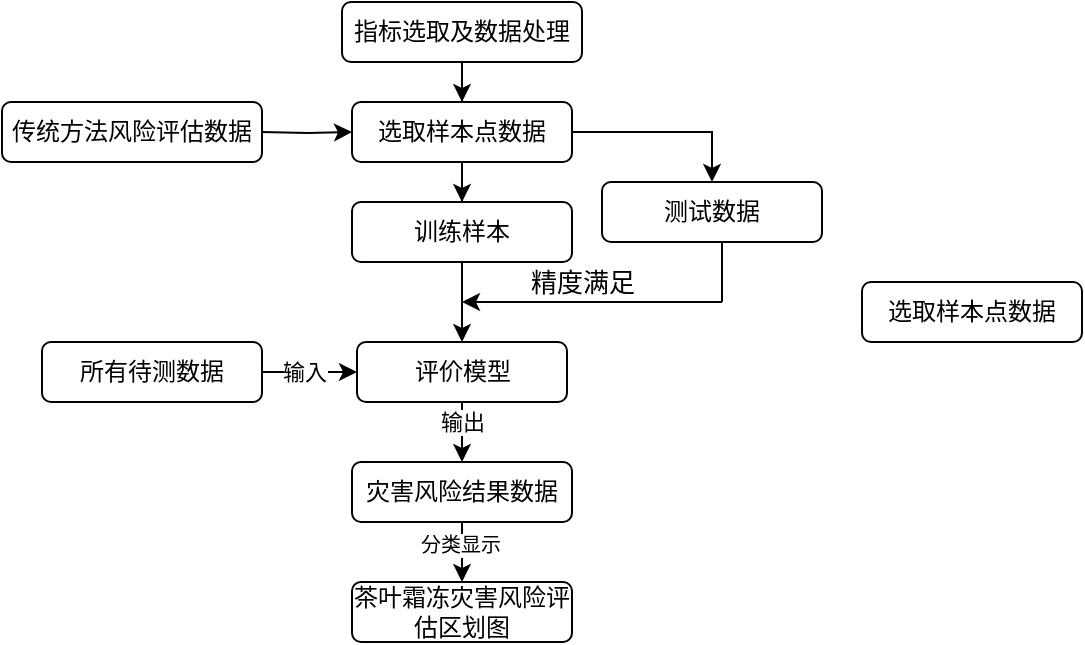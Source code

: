 <mxfile version="15.5.4" type="github">
  <diagram id="Us0cADbMROTdJiihdSzo" name="Page-1">
    <mxGraphModel dx="209" dy="207" grid="1" gridSize="10" guides="1" tooltips="1" connect="1" arrows="1" fold="1" page="1" pageScale="1" pageWidth="827" pageHeight="1169" math="0" shadow="0">
      <root>
        <mxCell id="0" />
        <mxCell id="1" parent="0" />
        <mxCell id="Ey4XHgbHxBFwxcI1cafG-3" value="" style="edgeStyle=orthogonalEdgeStyle;rounded=0;orthogonalLoop=1;jettySize=auto;html=1;" edge="1" parent="1" source="Ey4XHgbHxBFwxcI1cafG-1" target="Ey4XHgbHxBFwxcI1cafG-2">
          <mxGeometry relative="1" as="geometry" />
        </mxCell>
        <mxCell id="Ey4XHgbHxBFwxcI1cafG-1" value="指标选取及数据处理" style="rounded=1;whiteSpace=wrap;html=1;" vertex="1" parent="1">
          <mxGeometry x="210" y="130" width="120" height="30" as="geometry" />
        </mxCell>
        <mxCell id="Ey4XHgbHxBFwxcI1cafG-11" value="" style="edgeStyle=orthogonalEdgeStyle;rounded=0;orthogonalLoop=1;jettySize=auto;html=1;" edge="1" parent="1" source="Ey4XHgbHxBFwxcI1cafG-2" target="Ey4XHgbHxBFwxcI1cafG-8">
          <mxGeometry relative="1" as="geometry" />
        </mxCell>
        <mxCell id="Ey4XHgbHxBFwxcI1cafG-12" value="" style="edgeStyle=orthogonalEdgeStyle;rounded=0;orthogonalLoop=1;jettySize=auto;html=1;" edge="1" parent="1" source="Ey4XHgbHxBFwxcI1cafG-2" target="Ey4XHgbHxBFwxcI1cafG-10">
          <mxGeometry relative="1" as="geometry" />
        </mxCell>
        <mxCell id="Ey4XHgbHxBFwxcI1cafG-2" value="选取样本点数据" style="rounded=1;whiteSpace=wrap;html=1;" vertex="1" parent="1">
          <mxGeometry x="215" y="180" width="110" height="30" as="geometry" />
        </mxCell>
        <mxCell id="Ey4XHgbHxBFwxcI1cafG-5" value="" style="edgeStyle=orthogonalEdgeStyle;rounded=0;orthogonalLoop=1;jettySize=auto;html=1;" edge="1" parent="1" target="Ey4XHgbHxBFwxcI1cafG-2">
          <mxGeometry relative="1" as="geometry">
            <mxPoint x="170" y="194.995" as="sourcePoint" />
          </mxGeometry>
        </mxCell>
        <mxCell id="Ey4XHgbHxBFwxcI1cafG-6" value="选取样本点数据" style="rounded=1;whiteSpace=wrap;html=1;" vertex="1" parent="1">
          <mxGeometry x="470" y="270" width="110" height="30" as="geometry" />
        </mxCell>
        <mxCell id="Ey4XHgbHxBFwxcI1cafG-21" value="" style="edgeStyle=orthogonalEdgeStyle;rounded=0;orthogonalLoop=1;jettySize=auto;html=1;fontSize=13;" edge="1" parent="1" source="Ey4XHgbHxBFwxcI1cafG-7" target="Ey4XHgbHxBFwxcI1cafG-18">
          <mxGeometry relative="1" as="geometry" />
        </mxCell>
        <mxCell id="Ey4XHgbHxBFwxcI1cafG-26" value="&lt;font style=&quot;font-size: 11px&quot;&gt;输出&lt;/font&gt;" style="edgeLabel;html=1;align=center;verticalAlign=middle;resizable=0;points=[];fontSize=10;" vertex="1" connectable="0" parent="Ey4XHgbHxBFwxcI1cafG-21">
          <mxGeometry x="0.559" relative="1" as="geometry">
            <mxPoint y="-9" as="offset" />
          </mxGeometry>
        </mxCell>
        <mxCell id="Ey4XHgbHxBFwxcI1cafG-7" value="评价模型" style="rounded=1;whiteSpace=wrap;html=1;" vertex="1" parent="1">
          <mxGeometry x="217.5" y="300" width="105" height="30" as="geometry" />
        </mxCell>
        <mxCell id="Ey4XHgbHxBFwxcI1cafG-13" value="" style="edgeStyle=orthogonalEdgeStyle;rounded=0;orthogonalLoop=1;jettySize=auto;html=1;" edge="1" parent="1" source="Ey4XHgbHxBFwxcI1cafG-8" target="Ey4XHgbHxBFwxcI1cafG-7">
          <mxGeometry relative="1" as="geometry" />
        </mxCell>
        <mxCell id="Ey4XHgbHxBFwxcI1cafG-8" value="训练样本" style="rounded=1;whiteSpace=wrap;html=1;" vertex="1" parent="1">
          <mxGeometry x="215" y="230" width="110" height="30" as="geometry" />
        </mxCell>
        <mxCell id="Ey4XHgbHxBFwxcI1cafG-9" value="传统方法风险评估数据" style="rounded=1;whiteSpace=wrap;html=1;" vertex="1" parent="1">
          <mxGeometry x="40" y="180" width="130" height="30" as="geometry" />
        </mxCell>
        <mxCell id="Ey4XHgbHxBFwxcI1cafG-10" value="测试数据" style="rounded=1;whiteSpace=wrap;html=1;" vertex="1" parent="1">
          <mxGeometry x="340" y="220" width="110" height="30" as="geometry" />
        </mxCell>
        <mxCell id="Ey4XHgbHxBFwxcI1cafG-14" value="" style="endArrow=classic;html=1;rounded=0;" edge="1" parent="1">
          <mxGeometry width="50" height="50" relative="1" as="geometry">
            <mxPoint x="400" y="280" as="sourcePoint" />
            <mxPoint x="270" y="280" as="targetPoint" />
          </mxGeometry>
        </mxCell>
        <mxCell id="Ey4XHgbHxBFwxcI1cafG-16" value="精度满足" style="edgeLabel;html=1;align=center;verticalAlign=middle;resizable=0;points=[];fontSize=13;" vertex="1" connectable="0" parent="Ey4XHgbHxBFwxcI1cafG-14">
          <mxGeometry x="0.153" relative="1" as="geometry">
            <mxPoint x="5" y="-10" as="offset" />
          </mxGeometry>
        </mxCell>
        <mxCell id="Ey4XHgbHxBFwxcI1cafG-15" value="" style="endArrow=none;html=1;rounded=0;" edge="1" parent="1">
          <mxGeometry width="50" height="50" relative="1" as="geometry">
            <mxPoint x="400" y="280" as="sourcePoint" />
            <mxPoint x="400" y="250" as="targetPoint" />
          </mxGeometry>
        </mxCell>
        <mxCell id="Ey4XHgbHxBFwxcI1cafG-17" value="茶叶霜冻灾害风险评估区划图" style="rounded=1;whiteSpace=wrap;html=1;" vertex="1" parent="1">
          <mxGeometry x="215" y="420" width="110" height="30" as="geometry" />
        </mxCell>
        <mxCell id="Ey4XHgbHxBFwxcI1cafG-18" value="灾害风险结果数据" style="rounded=1;whiteSpace=wrap;html=1;" vertex="1" parent="1">
          <mxGeometry x="215" y="360" width="110" height="30" as="geometry" />
        </mxCell>
        <mxCell id="Ey4XHgbHxBFwxcI1cafG-19" value="所有待测数据" style="rounded=1;whiteSpace=wrap;html=1;" vertex="1" parent="1">
          <mxGeometry x="60" y="300" width="110" height="30" as="geometry" />
        </mxCell>
        <mxCell id="Ey4XHgbHxBFwxcI1cafG-24" value="" style="endArrow=classic;html=1;rounded=0;fontSize=10;exitX=1;exitY=0.5;exitDx=0;exitDy=0;entryX=0;entryY=0.5;entryDx=0;entryDy=0;" edge="1" parent="1" source="Ey4XHgbHxBFwxcI1cafG-19" target="Ey4XHgbHxBFwxcI1cafG-7">
          <mxGeometry width="50" height="50" relative="1" as="geometry">
            <mxPoint x="180" y="360" as="sourcePoint" />
            <mxPoint x="230" y="310" as="targetPoint" />
          </mxGeometry>
        </mxCell>
        <mxCell id="Ey4XHgbHxBFwxcI1cafG-25" value="&lt;font style=&quot;font-size: 11px&quot;&gt;输入&lt;/font&gt;" style="edgeLabel;html=1;align=center;verticalAlign=middle;resizable=0;points=[];fontSize=10;" vertex="1" connectable="0" parent="Ey4XHgbHxBFwxcI1cafG-24">
          <mxGeometry x="0.235" y="-1" relative="1" as="geometry">
            <mxPoint x="-9" y="-1" as="offset" />
          </mxGeometry>
        </mxCell>
        <mxCell id="Ey4XHgbHxBFwxcI1cafG-27" value="" style="endArrow=classic;html=1;rounded=0;fontSize=10;exitX=0.5;exitY=1;exitDx=0;exitDy=0;entryX=0.5;entryY=0;entryDx=0;entryDy=0;" edge="1" parent="1" source="Ey4XHgbHxBFwxcI1cafG-18" target="Ey4XHgbHxBFwxcI1cafG-17">
          <mxGeometry width="50" height="50" relative="1" as="geometry">
            <mxPoint x="240" y="440" as="sourcePoint" />
            <mxPoint x="290" y="390" as="targetPoint" />
          </mxGeometry>
        </mxCell>
        <mxCell id="Ey4XHgbHxBFwxcI1cafG-28" value="分类显示" style="edgeLabel;html=1;align=center;verticalAlign=middle;resizable=0;points=[];fontSize=10;" vertex="1" connectable="0" parent="Ey4XHgbHxBFwxcI1cafG-27">
          <mxGeometry x="-0.285" y="-1" relative="1" as="geometry">
            <mxPoint as="offset" />
          </mxGeometry>
        </mxCell>
      </root>
    </mxGraphModel>
  </diagram>
</mxfile>
